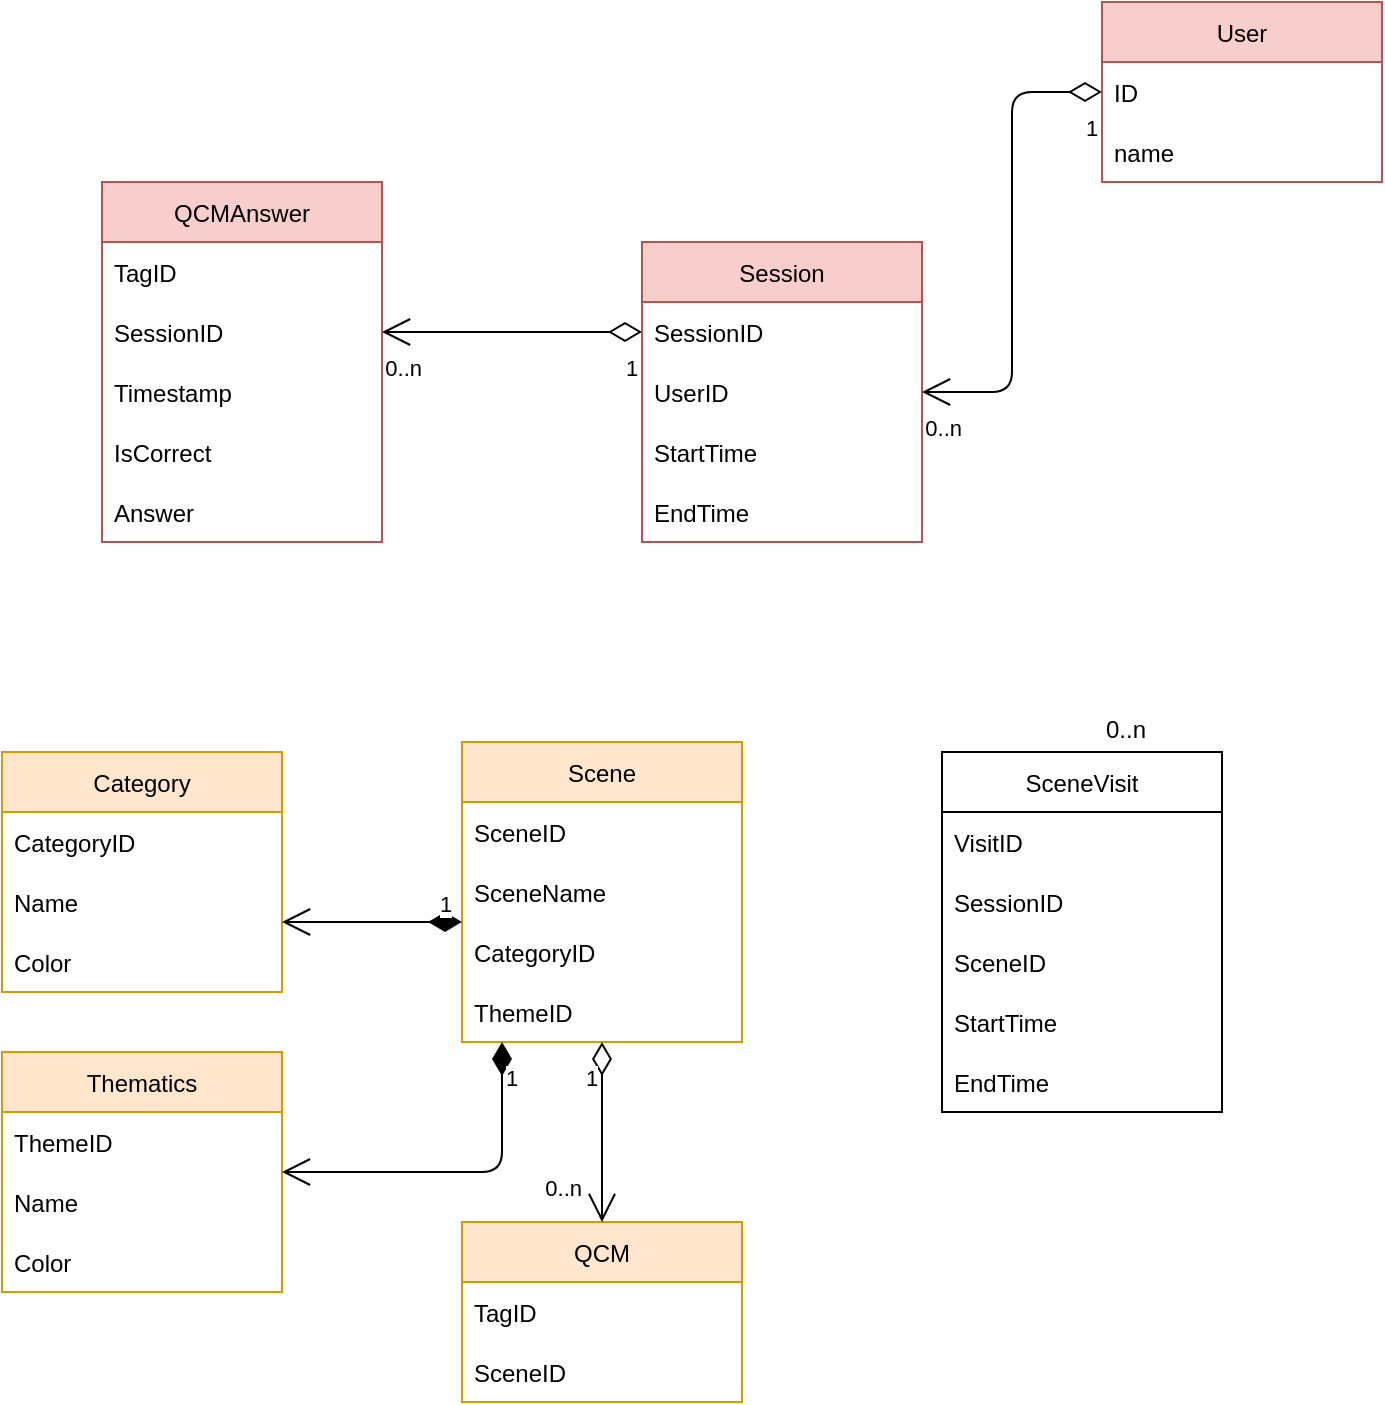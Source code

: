 <mxfile version="15.4.0" type="device"><diagram id="LeO06nZJhRLUOQGXfSKD" name="Page-1"><mxGraphModel dx="2272" dy="770" grid="1" gridSize="10" guides="1" tooltips="1" connect="1" arrows="1" fold="1" page="1" pageScale="1" pageWidth="850" pageHeight="1100" math="0" shadow="0"><root><mxCell id="0"/><mxCell id="1" parent="0"/><mxCell id="99hKw1-xVSAWSdRPkOgW-1" value="User" style="swimlane;fontStyle=0;childLayout=stackLayout;horizontal=1;startSize=30;horizontalStack=0;resizeParent=1;resizeParentMax=0;resizeLast=0;collapsible=1;marginBottom=0;fillColor=#f8cecc;strokeColor=#b85450;" parent="1" vertex="1"><mxGeometry x="360" y="10" width="140" height="90" as="geometry"/></mxCell><mxCell id="99hKw1-xVSAWSdRPkOgW-2" value="ID" style="text;strokeColor=none;fillColor=none;align=left;verticalAlign=middle;spacingLeft=4;spacingRight=4;overflow=hidden;points=[[0,0.5],[1,0.5]];portConstraint=eastwest;rotatable=0;" parent="99hKw1-xVSAWSdRPkOgW-1" vertex="1"><mxGeometry y="30" width="140" height="30" as="geometry"/></mxCell><mxCell id="99hKw1-xVSAWSdRPkOgW-4" value="name" style="text;strokeColor=none;fillColor=none;align=left;verticalAlign=middle;spacingLeft=4;spacingRight=4;overflow=hidden;points=[[0,0.5],[1,0.5]];portConstraint=eastwest;rotatable=0;" parent="99hKw1-xVSAWSdRPkOgW-1" vertex="1"><mxGeometry y="60" width="140" height="30" as="geometry"/></mxCell><mxCell id="99hKw1-xVSAWSdRPkOgW-5" value="Session" style="swimlane;fontStyle=0;childLayout=stackLayout;horizontal=1;startSize=30;horizontalStack=0;resizeParent=1;resizeParentMax=0;resizeLast=0;collapsible=1;marginBottom=0;fillColor=#f8cecc;strokeColor=#b85450;" parent="1" vertex="1"><mxGeometry x="130" y="130" width="140" height="150" as="geometry"/></mxCell><mxCell id="99hKw1-xVSAWSdRPkOgW-6" value="SessionID   " style="text;strokeColor=none;fillColor=none;align=left;verticalAlign=middle;spacingLeft=4;spacingRight=4;overflow=hidden;points=[[0,0.5],[1,0.5]];portConstraint=eastwest;rotatable=0;" parent="99hKw1-xVSAWSdRPkOgW-5" vertex="1"><mxGeometry y="30" width="140" height="30" as="geometry"/></mxCell><mxCell id="99hKw1-xVSAWSdRPkOgW-11" value="UserID" style="text;strokeColor=none;fillColor=none;align=left;verticalAlign=middle;spacingLeft=4;spacingRight=4;overflow=hidden;points=[[0,0.5],[1,0.5]];portConstraint=eastwest;rotatable=0;" parent="99hKw1-xVSAWSdRPkOgW-5" vertex="1"><mxGeometry y="60" width="140" height="30" as="geometry"/></mxCell><mxCell id="99hKw1-xVSAWSdRPkOgW-7" value="StartTime    " style="text;strokeColor=none;fillColor=none;align=left;verticalAlign=middle;spacingLeft=4;spacingRight=4;overflow=hidden;points=[[0,0.5],[1,0.5]];portConstraint=eastwest;rotatable=0;" parent="99hKw1-xVSAWSdRPkOgW-5" vertex="1"><mxGeometry y="90" width="140" height="30" as="geometry"/></mxCell><mxCell id="99hKw1-xVSAWSdRPkOgW-8" value="EndTime" style="text;strokeColor=none;fillColor=none;align=left;verticalAlign=middle;spacingLeft=4;spacingRight=4;overflow=hidden;points=[[0,0.5],[1,0.5]];portConstraint=eastwest;rotatable=0;" parent="99hKw1-xVSAWSdRPkOgW-5" vertex="1"><mxGeometry y="120" width="140" height="30" as="geometry"/></mxCell><mxCell id="99hKw1-xVSAWSdRPkOgW-21" value="" style="endArrow=open;html=1;endSize=12;startArrow=diamondThin;startSize=14;startFill=0;edgeStyle=orthogonalEdgeStyle;" parent="1" source="99hKw1-xVSAWSdRPkOgW-2" target="99hKw1-xVSAWSdRPkOgW-11" edge="1"><mxGeometry relative="1" as="geometry"><mxPoint x="230" y="210" as="sourcePoint"/><mxPoint x="390" y="210" as="targetPoint"/></mxGeometry></mxCell><mxCell id="99hKw1-xVSAWSdRPkOgW-22" value="1" style="edgeLabel;resizable=0;html=1;align=left;verticalAlign=top;" parent="99hKw1-xVSAWSdRPkOgW-21" connectable="0" vertex="1"><mxGeometry x="-1" relative="1" as="geometry"><mxPoint x="-10" y="5" as="offset"/></mxGeometry></mxCell><mxCell id="99hKw1-xVSAWSdRPkOgW-23" value="0..n" style="edgeLabel;resizable=0;html=1;align=right;verticalAlign=top;" parent="99hKw1-xVSAWSdRPkOgW-21" connectable="0" vertex="1"><mxGeometry x="1" relative="1" as="geometry"><mxPoint x="20" y="5" as="offset"/></mxGeometry></mxCell><mxCell id="99hKw1-xVSAWSdRPkOgW-24" value="Scene" style="swimlane;fontStyle=0;childLayout=stackLayout;horizontal=1;startSize=30;horizontalStack=0;resizeParent=1;resizeParentMax=0;resizeLast=0;collapsible=1;marginBottom=0;fillColor=#ffe6cc;strokeColor=#d79b00;" parent="1" vertex="1"><mxGeometry x="40" y="380" width="140" height="150" as="geometry"/></mxCell><mxCell id="99hKw1-xVSAWSdRPkOgW-25" value="SceneID" style="text;strokeColor=none;fillColor=none;align=left;verticalAlign=middle;spacingLeft=4;spacingRight=4;overflow=hidden;points=[[0,0.5],[1,0.5]];portConstraint=eastwest;rotatable=0;" parent="99hKw1-xVSAWSdRPkOgW-24" vertex="1"><mxGeometry y="30" width="140" height="30" as="geometry"/></mxCell><mxCell id="99hKw1-xVSAWSdRPkOgW-63" value="SceneName" style="text;strokeColor=none;fillColor=none;align=left;verticalAlign=middle;spacingLeft=4;spacingRight=4;overflow=hidden;points=[[0,0.5],[1,0.5]];portConstraint=eastwest;rotatable=0;" parent="99hKw1-xVSAWSdRPkOgW-24" vertex="1"><mxGeometry y="60" width="140" height="30" as="geometry"/></mxCell><mxCell id="99hKw1-xVSAWSdRPkOgW-26" value="CategoryID" style="text;strokeColor=none;fillColor=none;align=left;verticalAlign=middle;spacingLeft=4;spacingRight=4;overflow=hidden;points=[[0,0.5],[1,0.5]];portConstraint=eastwest;rotatable=0;" parent="99hKw1-xVSAWSdRPkOgW-24" vertex="1"><mxGeometry y="90" width="140" height="30" as="geometry"/></mxCell><mxCell id="99hKw1-xVSAWSdRPkOgW-64" value="ThemeID" style="text;strokeColor=none;fillColor=none;align=left;verticalAlign=middle;spacingLeft=4;spacingRight=4;overflow=hidden;points=[[0,0.5],[1,0.5]];portConstraint=eastwest;rotatable=0;" parent="99hKw1-xVSAWSdRPkOgW-24" vertex="1"><mxGeometry y="120" width="140" height="30" as="geometry"/></mxCell><mxCell id="99hKw1-xVSAWSdRPkOgW-29" value="QCM" style="swimlane;fontStyle=0;childLayout=stackLayout;horizontal=1;startSize=30;horizontalStack=0;resizeParent=1;resizeParentMax=0;resizeLast=0;collapsible=1;marginBottom=0;fillColor=#ffe6cc;strokeColor=#d79b00;" parent="1" vertex="1"><mxGeometry x="40" y="620" width="140" height="90" as="geometry"/></mxCell><mxCell id="99hKw1-xVSAWSdRPkOgW-30" value="TagID" style="text;strokeColor=none;fillColor=none;align=left;verticalAlign=middle;spacingLeft=4;spacingRight=4;overflow=hidden;points=[[0,0.5],[1,0.5]];portConstraint=eastwest;rotatable=0;" parent="99hKw1-xVSAWSdRPkOgW-29" vertex="1"><mxGeometry y="30" width="140" height="30" as="geometry"/></mxCell><mxCell id="99hKw1-xVSAWSdRPkOgW-31" value="SceneID" style="text;strokeColor=none;fillColor=none;align=left;verticalAlign=middle;spacingLeft=4;spacingRight=4;overflow=hidden;points=[[0,0.5],[1,0.5]];portConstraint=eastwest;rotatable=0;" parent="99hKw1-xVSAWSdRPkOgW-29" vertex="1"><mxGeometry y="60" width="140" height="30" as="geometry"/></mxCell><mxCell id="99hKw1-xVSAWSdRPkOgW-32" value="" style="endArrow=open;html=1;endSize=12;startArrow=diamondThin;startSize=14;startFill=0;edgeStyle=orthogonalEdgeStyle;entryX=0.5;entryY=0;entryDx=0;entryDy=0;" parent="1" target="99hKw1-xVSAWSdRPkOgW-29" edge="1"><mxGeometry relative="1" as="geometry"><mxPoint x="110" y="530" as="sourcePoint"/><mxPoint x="-130" y="750" as="targetPoint"/><Array as="points"><mxPoint x="110" y="610"/><mxPoint x="110" y="610"/></Array></mxGeometry></mxCell><mxCell id="99hKw1-xVSAWSdRPkOgW-33" value="1" style="edgeLabel;resizable=0;html=1;align=left;verticalAlign=top;" parent="99hKw1-xVSAWSdRPkOgW-32" connectable="0" vertex="1"><mxGeometry x="-1" relative="1" as="geometry"><mxPoint x="-10" y="5" as="offset"/></mxGeometry></mxCell><mxCell id="99hKw1-xVSAWSdRPkOgW-34" value="0..n" style="edgeLabel;resizable=0;html=1;align=right;verticalAlign=top;" parent="99hKw1-xVSAWSdRPkOgW-32" connectable="0" vertex="1"><mxGeometry x="1" relative="1" as="geometry"><mxPoint x="-10" y="-30" as="offset"/></mxGeometry></mxCell><mxCell id="99hKw1-xVSAWSdRPkOgW-35" value="QCMAnswer" style="swimlane;fontStyle=0;childLayout=stackLayout;horizontal=1;startSize=30;horizontalStack=0;resizeParent=1;resizeParentMax=0;resizeLast=0;collapsible=1;marginBottom=0;fillColor=#f8cecc;strokeColor=#b85450;" parent="1" vertex="1"><mxGeometry x="-140" y="100" width="140" height="180" as="geometry"/></mxCell><mxCell id="99hKw1-xVSAWSdRPkOgW-72" value="TagID" style="text;strokeColor=none;fillColor=none;align=left;verticalAlign=middle;spacingLeft=4;spacingRight=4;overflow=hidden;points=[[0,0.5],[1,0.5]];portConstraint=eastwest;rotatable=0;" parent="99hKw1-xVSAWSdRPkOgW-35" vertex="1"><mxGeometry y="30" width="140" height="30" as="geometry"/></mxCell><mxCell id="99hKw1-xVSAWSdRPkOgW-36" value="SessionID" style="text;strokeColor=none;fillColor=none;align=left;verticalAlign=middle;spacingLeft=4;spacingRight=4;overflow=hidden;points=[[0,0.5],[1,0.5]];portConstraint=eastwest;rotatable=0;" parent="99hKw1-xVSAWSdRPkOgW-35" vertex="1"><mxGeometry y="60" width="140" height="30" as="geometry"/></mxCell><mxCell id="99hKw1-xVSAWSdRPkOgW-38" value="Timestamp" style="text;strokeColor=none;fillColor=none;align=left;verticalAlign=middle;spacingLeft=4;spacingRight=4;overflow=hidden;points=[[0,0.5],[1,0.5]];portConstraint=eastwest;rotatable=0;" parent="99hKw1-xVSAWSdRPkOgW-35" vertex="1"><mxGeometry y="90" width="140" height="30" as="geometry"/></mxCell><mxCell id="99hKw1-xVSAWSdRPkOgW-69" value="IsCorrect" style="text;strokeColor=none;fillColor=none;align=left;verticalAlign=middle;spacingLeft=4;spacingRight=4;overflow=hidden;points=[[0,0.5],[1,0.5]];portConstraint=eastwest;rotatable=0;" parent="99hKw1-xVSAWSdRPkOgW-35" vertex="1"><mxGeometry y="120" width="140" height="30" as="geometry"/></mxCell><mxCell id="99hKw1-xVSAWSdRPkOgW-78" value="Answer" style="text;strokeColor=none;fillColor=none;align=left;verticalAlign=middle;spacingLeft=4;spacingRight=4;overflow=hidden;points=[[0,0.5],[1,0.5]];portConstraint=eastwest;rotatable=0;" parent="99hKw1-xVSAWSdRPkOgW-35" vertex="1"><mxGeometry y="150" width="140" height="30" as="geometry"/></mxCell><mxCell id="99hKw1-xVSAWSdRPkOgW-39" value="" style="endArrow=open;html=1;endSize=12;startArrow=diamondThin;startSize=14;startFill=0;edgeStyle=orthogonalEdgeStyle;exitX=0;exitY=0.5;exitDx=0;exitDy=0;" parent="1" source="99hKw1-xVSAWSdRPkOgW-6" target="99hKw1-xVSAWSdRPkOgW-36" edge="1"><mxGeometry relative="1" as="geometry"><mxPoint x="400" y="240" as="sourcePoint"/><mxPoint x="310" y="390" as="targetPoint"/></mxGeometry></mxCell><mxCell id="99hKw1-xVSAWSdRPkOgW-40" value="1" style="edgeLabel;resizable=0;html=1;align=left;verticalAlign=top;" parent="99hKw1-xVSAWSdRPkOgW-39" connectable="0" vertex="1"><mxGeometry x="-1" relative="1" as="geometry"><mxPoint x="-10" y="5" as="offset"/></mxGeometry></mxCell><mxCell id="99hKw1-xVSAWSdRPkOgW-41" value="0..n" style="edgeLabel;resizable=0;html=1;align=right;verticalAlign=top;" parent="99hKw1-xVSAWSdRPkOgW-39" connectable="0" vertex="1"><mxGeometry x="1" relative="1" as="geometry"><mxPoint x="20" y="5" as="offset"/></mxGeometry></mxCell><mxCell id="99hKw1-xVSAWSdRPkOgW-45" value="SceneVisit" style="swimlane;fontStyle=0;childLayout=stackLayout;horizontal=1;startSize=30;horizontalStack=0;resizeParent=1;resizeParentMax=0;resizeLast=0;collapsible=1;marginBottom=0;" parent="1" vertex="1"><mxGeometry x="280" y="385" width="140" height="180" as="geometry"/></mxCell><mxCell id="99hKw1-xVSAWSdRPkOgW-48" value="VisitID" style="text;strokeColor=none;fillColor=none;align=left;verticalAlign=middle;spacingLeft=4;spacingRight=4;overflow=hidden;points=[[0,0.5],[1,0.5]];portConstraint=eastwest;rotatable=0;" parent="99hKw1-xVSAWSdRPkOgW-45" vertex="1"><mxGeometry y="30" width="140" height="30" as="geometry"/></mxCell><mxCell id="99hKw1-xVSAWSdRPkOgW-46" value="SessionID" style="text;strokeColor=none;fillColor=none;align=left;verticalAlign=middle;spacingLeft=4;spacingRight=4;overflow=hidden;points=[[0,0.5],[1,0.5]];portConstraint=eastwest;rotatable=0;" parent="99hKw1-xVSAWSdRPkOgW-45" vertex="1"><mxGeometry y="60" width="140" height="30" as="geometry"/></mxCell><mxCell id="99hKw1-xVSAWSdRPkOgW-61" value="SceneID" style="text;strokeColor=none;fillColor=none;align=left;verticalAlign=middle;spacingLeft=4;spacingRight=4;overflow=hidden;points=[[0,0.5],[1,0.5]];portConstraint=eastwest;rotatable=0;" parent="99hKw1-xVSAWSdRPkOgW-45" vertex="1"><mxGeometry y="90" width="140" height="30" as="geometry"/></mxCell><mxCell id="99hKw1-xVSAWSdRPkOgW-76" value="StartTime    " style="text;strokeColor=none;fillColor=none;align=left;verticalAlign=middle;spacingLeft=4;spacingRight=4;overflow=hidden;points=[[0,0.5],[1,0.5]];portConstraint=eastwest;rotatable=0;" parent="99hKw1-xVSAWSdRPkOgW-45" vertex="1"><mxGeometry y="120" width="140" height="30" as="geometry"/></mxCell><mxCell id="99hKw1-xVSAWSdRPkOgW-77" value="EndTime" style="text;strokeColor=none;fillColor=none;align=left;verticalAlign=middle;spacingLeft=4;spacingRight=4;overflow=hidden;points=[[0,0.5],[1,0.5]];portConstraint=eastwest;rotatable=0;" parent="99hKw1-xVSAWSdRPkOgW-45" vertex="1"><mxGeometry y="150" width="140" height="30" as="geometry"/></mxCell><mxCell id="99hKw1-xVSAWSdRPkOgW-51" value="&lt;div&gt;0..n&lt;/div&gt;&lt;div&gt;&lt;br&gt;&lt;/div&gt;" style="text;whiteSpace=wrap;html=1;" parent="1" vertex="1"><mxGeometry x="360" y="360" width="30" height="30" as="geometry"/></mxCell><mxCell id="99hKw1-xVSAWSdRPkOgW-55" value="Category" style="swimlane;fontStyle=0;childLayout=stackLayout;horizontal=1;startSize=30;horizontalStack=0;resizeParent=1;resizeParentMax=0;resizeLast=0;collapsible=1;marginBottom=0;fillColor=#ffe6cc;strokeColor=#d79b00;" parent="1" vertex="1"><mxGeometry x="-190" y="385" width="140" height="120" as="geometry"/></mxCell><mxCell id="99hKw1-xVSAWSdRPkOgW-56" value="CategoryID" style="text;strokeColor=none;fillColor=none;align=left;verticalAlign=middle;spacingLeft=4;spacingRight=4;overflow=hidden;points=[[0,0.5],[1,0.5]];portConstraint=eastwest;rotatable=0;" parent="99hKw1-xVSAWSdRPkOgW-55" vertex="1"><mxGeometry y="30" width="140" height="30" as="geometry"/></mxCell><mxCell id="99hKw1-xVSAWSdRPkOgW-66" value="Name" style="text;strokeColor=none;fillColor=none;align=left;verticalAlign=middle;spacingLeft=4;spacingRight=4;overflow=hidden;points=[[0,0.5],[1,0.5]];portConstraint=eastwest;rotatable=0;" parent="99hKw1-xVSAWSdRPkOgW-55" vertex="1"><mxGeometry y="60" width="140" height="30" as="geometry"/></mxCell><mxCell id="99hKw1-xVSAWSdRPkOgW-57" value="Color" style="text;strokeColor=none;fillColor=none;align=left;verticalAlign=middle;spacingLeft=4;spacingRight=4;overflow=hidden;points=[[0,0.5],[1,0.5]];portConstraint=eastwest;rotatable=0;" parent="99hKw1-xVSAWSdRPkOgW-55" vertex="1"><mxGeometry y="90" width="140" height="30" as="geometry"/></mxCell><mxCell id="99hKw1-xVSAWSdRPkOgW-58" value="Thematics" style="swimlane;fontStyle=0;childLayout=stackLayout;horizontal=1;startSize=30;horizontalStack=0;resizeParent=1;resizeParentMax=0;resizeLast=0;collapsible=1;marginBottom=0;fillColor=#ffe6cc;strokeColor=#d79b00;" parent="1" vertex="1"><mxGeometry x="-190" y="535" width="140" height="120" as="geometry"/></mxCell><mxCell id="99hKw1-xVSAWSdRPkOgW-59" value="ThemeID" style="text;strokeColor=none;fillColor=none;align=left;verticalAlign=middle;spacingLeft=4;spacingRight=4;overflow=hidden;points=[[0,0.5],[1,0.5]];portConstraint=eastwest;rotatable=0;" parent="99hKw1-xVSAWSdRPkOgW-58" vertex="1"><mxGeometry y="30" width="140" height="30" as="geometry"/></mxCell><mxCell id="99hKw1-xVSAWSdRPkOgW-68" value="Name" style="text;strokeColor=none;fillColor=none;align=left;verticalAlign=middle;spacingLeft=4;spacingRight=4;overflow=hidden;points=[[0,0.5],[1,0.5]];portConstraint=eastwest;rotatable=0;" parent="99hKw1-xVSAWSdRPkOgW-58" vertex="1"><mxGeometry y="60" width="140" height="30" as="geometry"/></mxCell><mxCell id="99hKw1-xVSAWSdRPkOgW-60" value="Color" style="text;strokeColor=none;fillColor=none;align=left;verticalAlign=middle;spacingLeft=4;spacingRight=4;overflow=hidden;points=[[0,0.5],[1,0.5]];portConstraint=eastwest;rotatable=0;" parent="99hKw1-xVSAWSdRPkOgW-58" vertex="1"><mxGeometry y="90" width="140" height="30" as="geometry"/></mxCell><mxCell id="99hKw1-xVSAWSdRPkOgW-70" value="1" style="endArrow=open;html=1;endSize=12;startArrow=diamondThin;startSize=14;startFill=1;edgeStyle=orthogonalEdgeStyle;align=left;verticalAlign=bottom;" parent="1" source="99hKw1-xVSAWSdRPkOgW-24" target="99hKw1-xVSAWSdRPkOgW-55" edge="1"><mxGeometry x="-0.698" relative="1" as="geometry"><mxPoint x="-320.0" y="470" as="sourcePoint"/><mxPoint x="-240.84" y="602.84" as="targetPoint"/><Array as="points"><mxPoint x="-20" y="470"/><mxPoint x="-20" y="470"/></Array><mxPoint as="offset"/></mxGeometry></mxCell><mxCell id="99hKw1-xVSAWSdRPkOgW-74" value="1" style="endArrow=open;html=1;endSize=12;startArrow=diamondThin;startSize=14;startFill=1;edgeStyle=orthogonalEdgeStyle;align=left;verticalAlign=bottom;" parent="1" source="99hKw1-xVSAWSdRPkOgW-24" target="99hKw1-xVSAWSdRPkOgW-58" edge="1"><mxGeometry x="-0.698" relative="1" as="geometry"><mxPoint x="50" y="582.5" as="sourcePoint"/><mxPoint x="-10" y="582.5" as="targetPoint"/><Array as="points"><mxPoint x="60" y="595"/></Array><mxPoint as="offset"/></mxGeometry></mxCell></root></mxGraphModel></diagram></mxfile>